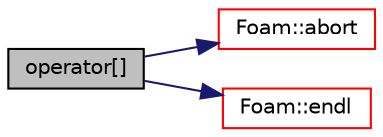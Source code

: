 digraph "operator[]"
{
  bgcolor="transparent";
  edge [fontname="Helvetica",fontsize="10",labelfontname="Helvetica",labelfontsize="10"];
  node [fontname="Helvetica",fontsize="10",shape=record];
  rankdir="LR";
  Node10114 [label="operator[]",height=0.2,width=0.4,color="black", fillcolor="grey75", style="filled", fontcolor="black"];
  Node10114 -> Node10115 [color="midnightblue",fontsize="10",style="solid",fontname="Helvetica"];
  Node10115 [label="Foam::abort",height=0.2,width=0.4,color="red",URL="$a21851.html#a447107a607d03e417307c203fa5fb44b"];
  Node10114 -> Node10122 [color="midnightblue",fontsize="10",style="solid",fontname="Helvetica"];
  Node10122 [label="Foam::endl",height=0.2,width=0.4,color="red",URL="$a21851.html#a2db8fe02a0d3909e9351bb4275b23ce4",tooltip="Add newline and flush stream. "];
}
